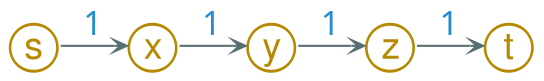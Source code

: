 digraph g {
    bgcolor=transparent
    rankdir=LR
    graph [nodesep=0.01, ranksep=0.3]
    node [shape=plain, color="#586e75", fontcolor="#b58900", fontsize=24, fontname="LXGWWenKai"]
    edge [arrowhead=vee, color="#586e75", fontcolor="#268bd2", fontsize=16, fontname="LXGWWenKai", arrowsize=0.6, label=1]

    ⓢ -> ⓧ -> ⓨ -> ⓩ -> ⓣ
}